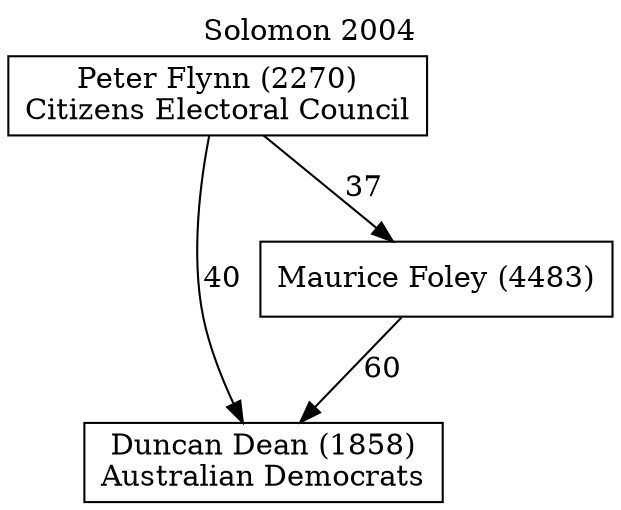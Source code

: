 // House preference flow
digraph "Duncan Dean (1858)_Solomon_2004" {
	graph [label="Solomon 2004" labelloc=t mclimit=10]
	node [shape=box]
	"Duncan Dean (1858)" [label="Duncan Dean (1858)
Australian Democrats"]
	"Maurice Foley (4483)" [label="Maurice Foley (4483)
"]
	"Peter Flynn (2270)" [label="Peter Flynn (2270)
Citizens Electoral Council"]
	"Maurice Foley (4483)" -> "Duncan Dean (1858)" [label=60]
	"Peter Flynn (2270)" -> "Maurice Foley (4483)" [label=37]
	"Peter Flynn (2270)" -> "Duncan Dean (1858)" [label=40]
}

